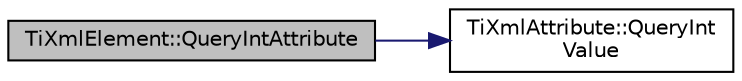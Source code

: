 digraph "TiXmlElement::QueryIntAttribute"
{
  edge [fontname="Helvetica",fontsize="10",labelfontname="Helvetica",labelfontsize="10"];
  node [fontname="Helvetica",fontsize="10",shape=record];
  rankdir="LR";
  Node1 [label="TiXmlElement::QueryIntAttribute",height=0.2,width=0.4,color="black", fillcolor="grey75", style="filled" fontcolor="black"];
  Node1 -> Node2 [color="midnightblue",fontsize="10",style="solid",fontname="Helvetica"];
  Node2 [label="TiXmlAttribute::QueryInt\lValue",height=0.2,width=0.4,color="black", fillcolor="white", style="filled",URL="$d7/d61/class_ti_xml_attribute.html#ad6c93088ee21af41a107931223339344"];
}
